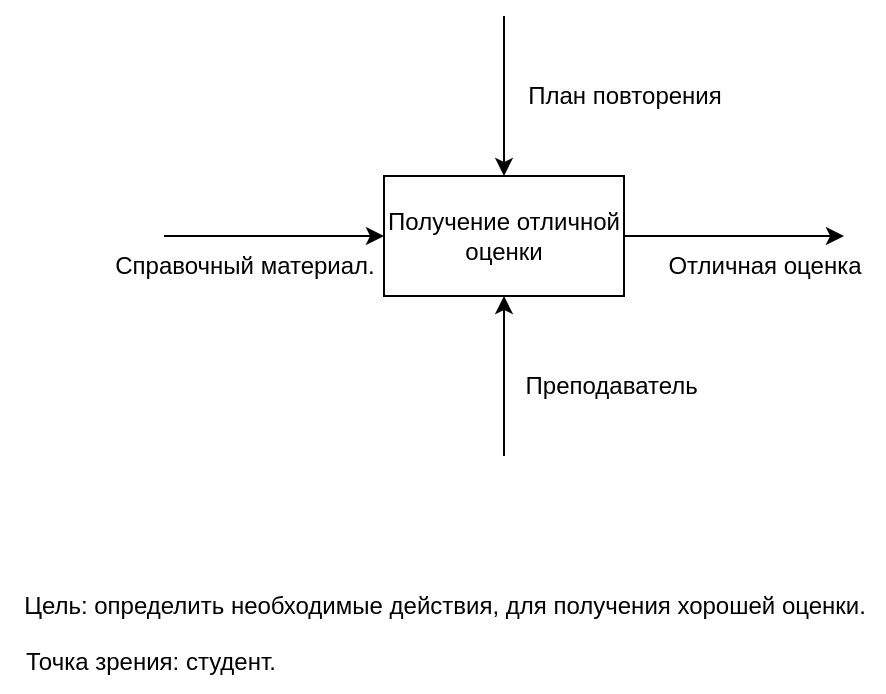 <mxfile version="20.3.0" type="device"><diagram id="hIUcqLN_cqMIeehddqbw" name="Страница 1"><mxGraphModel dx="1502" dy="477" grid="1" gridSize="10" guides="1" tooltips="1" connect="1" arrows="1" fold="1" page="1" pageScale="1" pageWidth="827" pageHeight="1169" math="0" shadow="0"><root><mxCell id="0"/><mxCell id="1" parent="0"/><mxCell id="IDzngqv8DV6BFQsdv7yx-3" value="Получение отличной оценки" style="rounded=0;whiteSpace=wrap;html=1;" parent="1" vertex="1"><mxGeometry x="-540" y="650" width="120" height="60" as="geometry"/></mxCell><mxCell id="IDzngqv8DV6BFQsdv7yx-4" value="" style="endArrow=classic;html=1;rounded=0;entryX=0;entryY=0.5;entryDx=0;entryDy=0;" parent="1" target="IDzngqv8DV6BFQsdv7yx-3" edge="1"><mxGeometry width="50" height="50" relative="1" as="geometry"><mxPoint x="-650" y="680" as="sourcePoint"/><mxPoint x="-690" y="600" as="targetPoint"/></mxGeometry></mxCell><mxCell id="IDzngqv8DV6BFQsdv7yx-5" value="" style="endArrow=classic;html=1;rounded=0;entryX=0.5;entryY=1;entryDx=0;entryDy=0;" parent="1" target="IDzngqv8DV6BFQsdv7yx-3" edge="1"><mxGeometry width="50" height="50" relative="1" as="geometry"><mxPoint x="-480" y="790" as="sourcePoint"/><mxPoint x="-500" y="710" as="targetPoint"/></mxGeometry></mxCell><mxCell id="IDzngqv8DV6BFQsdv7yx-6" value="" style="endArrow=classic;html=1;rounded=0;exitX=1;exitY=0.5;exitDx=0;exitDy=0;" parent="1" source="IDzngqv8DV6BFQsdv7yx-3" edge="1"><mxGeometry width="50" height="50" relative="1" as="geometry"><mxPoint x="-290" y="680" as="sourcePoint"/><mxPoint x="-310" y="680" as="targetPoint"/></mxGeometry></mxCell><mxCell id="IDzngqv8DV6BFQsdv7yx-7" value="" style="endArrow=classic;html=1;rounded=0;entryX=0.5;entryY=0;entryDx=0;entryDy=0;" parent="1" target="IDzngqv8DV6BFQsdv7yx-3" edge="1"><mxGeometry width="50" height="50" relative="1" as="geometry"><mxPoint x="-480" y="570" as="sourcePoint"/><mxPoint x="-510" y="540" as="targetPoint"/></mxGeometry></mxCell><mxCell id="IDzngqv8DV6BFQsdv7yx-8" value="Справочный материал." style="text;html=1;align=center;verticalAlign=middle;resizable=0;points=[];autosize=1;strokeColor=none;fillColor=none;" parent="1" vertex="1"><mxGeometry x="-685" y="680" width="150" height="30" as="geometry"/></mxCell><mxCell id="IDzngqv8DV6BFQsdv7yx-12" value="Отличная оценка" style="text;html=1;align=center;verticalAlign=middle;resizable=0;points=[];autosize=1;strokeColor=none;fillColor=none;" parent="1" vertex="1"><mxGeometry x="-410" y="680" width="120" height="30" as="geometry"/></mxCell><mxCell id="IDzngqv8DV6BFQsdv7yx-13" value="План повторения" style="text;html=1;align=center;verticalAlign=middle;resizable=0;points=[];autosize=1;strokeColor=none;fillColor=none;" parent="1" vertex="1"><mxGeometry x="-480" y="595" width="120" height="30" as="geometry"/></mxCell><mxCell id="5MNdpGJFdwm5kTvmCTjW-1" value="Преподаватель&amp;nbsp;" style="text;html=1;align=center;verticalAlign=middle;resizable=0;points=[];autosize=1;strokeColor=none;fillColor=none;" parent="1" vertex="1"><mxGeometry x="-480" y="740" width="110" height="30" as="geometry"/></mxCell><mxCell id="IDzngqv8DV6BFQsdv7yx-10" value="Цель: определить необходимые действия, для получения хорошей оценки." style="text;html=1;align=center;verticalAlign=middle;resizable=0;points=[];autosize=1;strokeColor=none;fillColor=none;" parent="1" vertex="1"><mxGeometry x="-730" y="850" width="440" height="30" as="geometry"/></mxCell><mxCell id="IDzngqv8DV6BFQsdv7yx-9" value="Точка зрения: студент." style="text;html=1;align=center;verticalAlign=middle;resizable=0;points=[];autosize=1;strokeColor=none;fillColor=none;" parent="1" vertex="1"><mxGeometry x="-732" y="878" width="150" height="30" as="geometry"/></mxCell></root></mxGraphModel></diagram></mxfile>